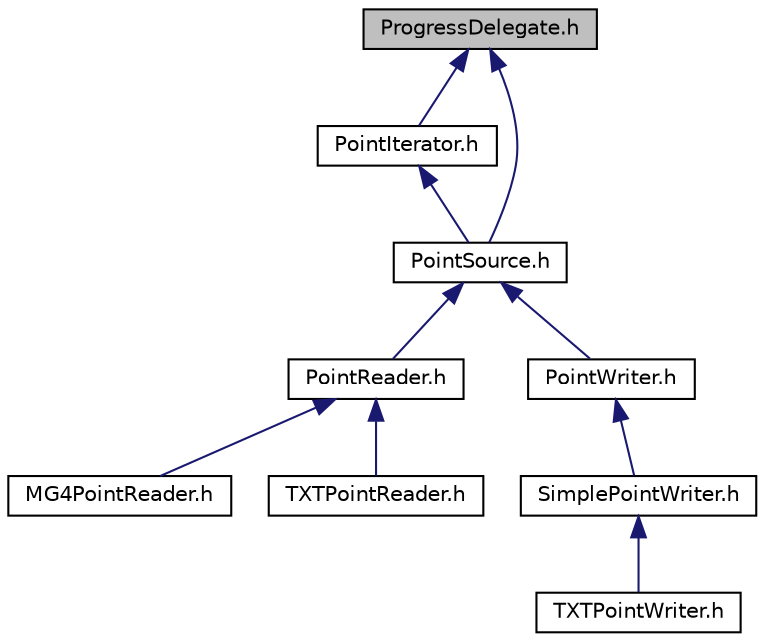 digraph "ProgressDelegate.h"
{
  bgcolor="transparent";
  edge [fontname="Helvetica",fontsize="10",labelfontname="Helvetica",labelfontsize="10"];
  node [fontname="Helvetica",fontsize="10",shape=record];
  Node1 [label="ProgressDelegate.h",height=0.2,width=0.4,color="black", fillcolor="grey75", style="filled" fontcolor="black"];
  Node1 -> Node2 [dir="back",color="midnightblue",fontsize="10",style="solid",fontname="Helvetica"];
  Node2 [label="PointIterator.h",height=0.2,width=0.4,color="black",URL="$a00047.html"];
  Node2 -> Node3 [dir="back",color="midnightblue",fontsize="10",style="solid",fontname="Helvetica"];
  Node3 [label="PointSource.h",height=0.2,width=0.4,color="black",URL="$a00049.html"];
  Node3 -> Node4 [dir="back",color="midnightblue",fontsize="10",style="solid",fontname="Helvetica"];
  Node4 [label="PointReader.h",height=0.2,width=0.4,color="black",URL="$a00048.html"];
  Node4 -> Node5 [dir="back",color="midnightblue",fontsize="10",style="solid",fontname="Helvetica"];
  Node5 [label="MG4PointReader.h",height=0.2,width=0.4,color="black",URL="$a00043.html"];
  Node4 -> Node6 [dir="back",color="midnightblue",fontsize="10",style="solid",fontname="Helvetica"];
  Node6 [label="TXTPointReader.h",height=0.2,width=0.4,color="black",URL="$a00054.html"];
  Node3 -> Node7 [dir="back",color="midnightblue",fontsize="10",style="solid",fontname="Helvetica"];
  Node7 [label="PointWriter.h",height=0.2,width=0.4,color="black",URL="$a00050.html"];
  Node7 -> Node8 [dir="back",color="midnightblue",fontsize="10",style="solid",fontname="Helvetica"];
  Node8 [label="SimplePointWriter.h",height=0.2,width=0.4,color="black",URL="$a00052.html"];
  Node8 -> Node9 [dir="back",color="midnightblue",fontsize="10",style="solid",fontname="Helvetica"];
  Node9 [label="TXTPointWriter.h",height=0.2,width=0.4,color="black",URL="$a00055.html"];
  Node1 -> Node3 [dir="back",color="midnightblue",fontsize="10",style="solid",fontname="Helvetica"];
}
